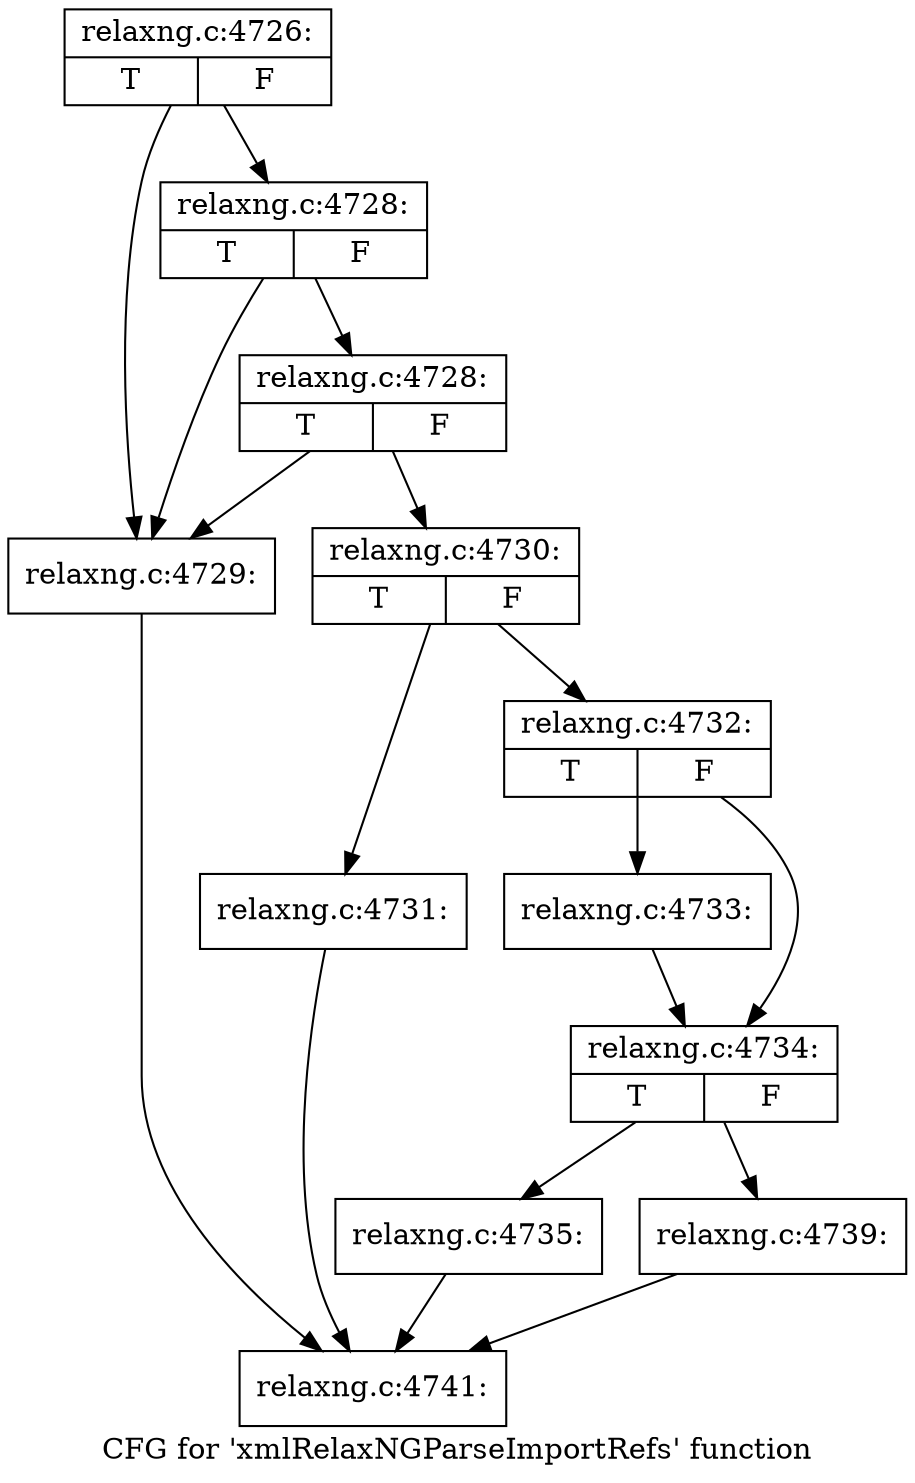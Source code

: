 digraph "CFG for 'xmlRelaxNGParseImportRefs' function" {
	label="CFG for 'xmlRelaxNGParseImportRefs' function";

	Node0x555e9c490fd0 [shape=record,label="{relaxng.c:4726:|{<s0>T|<s1>F}}"];
	Node0x555e9c490fd0 -> Node0x555e9c49bb80;
	Node0x555e9c490fd0 -> Node0x555e9c49bca0;
	Node0x555e9c49bca0 [shape=record,label="{relaxng.c:4728:|{<s0>T|<s1>F}}"];
	Node0x555e9c49bca0 -> Node0x555e9c49bb80;
	Node0x555e9c49bca0 -> Node0x555e9c49bc20;
	Node0x555e9c49bc20 [shape=record,label="{relaxng.c:4728:|{<s0>T|<s1>F}}"];
	Node0x555e9c49bc20 -> Node0x555e9c49bb80;
	Node0x555e9c49bc20 -> Node0x555e9c49bbd0;
	Node0x555e9c49bb80 [shape=record,label="{relaxng.c:4729:}"];
	Node0x555e9c49bb80 -> Node0x555e9c491020;
	Node0x555e9c49bbd0 [shape=record,label="{relaxng.c:4730:|{<s0>T|<s1>F}}"];
	Node0x555e9c49bbd0 -> Node0x555e9c49c650;
	Node0x555e9c49bbd0 -> Node0x555e9c49c6a0;
	Node0x555e9c49c650 [shape=record,label="{relaxng.c:4731:}"];
	Node0x555e9c49c650 -> Node0x555e9c491020;
	Node0x555e9c49c6a0 [shape=record,label="{relaxng.c:4732:|{<s0>T|<s1>F}}"];
	Node0x555e9c49c6a0 -> Node0x555e9c49cbc0;
	Node0x555e9c49c6a0 -> Node0x555e9c49cc10;
	Node0x555e9c49cbc0 [shape=record,label="{relaxng.c:4733:}"];
	Node0x555e9c49cbc0 -> Node0x555e9c49cc10;
	Node0x555e9c49cc10 [shape=record,label="{relaxng.c:4734:|{<s0>T|<s1>F}}"];
	Node0x555e9c49cc10 -> Node0x555e9c49d580;
	Node0x555e9c49cc10 -> Node0x555e9c49d5d0;
	Node0x555e9c49d580 [shape=record,label="{relaxng.c:4735:}"];
	Node0x555e9c49d580 -> Node0x555e9c491020;
	Node0x555e9c49d5d0 [shape=record,label="{relaxng.c:4739:}"];
	Node0x555e9c49d5d0 -> Node0x555e9c491020;
	Node0x555e9c491020 [shape=record,label="{relaxng.c:4741:}"];
}
